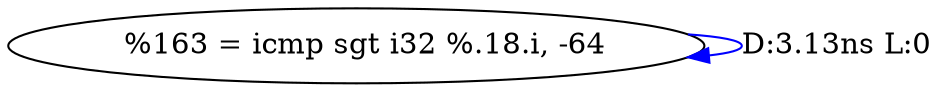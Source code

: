 digraph {
Node0x3751240[label="  %163 = icmp sgt i32 %.18.i, -64"];
Node0x3751240 -> Node0x3751240[label="D:3.13ns L:0",color=blue];
}
